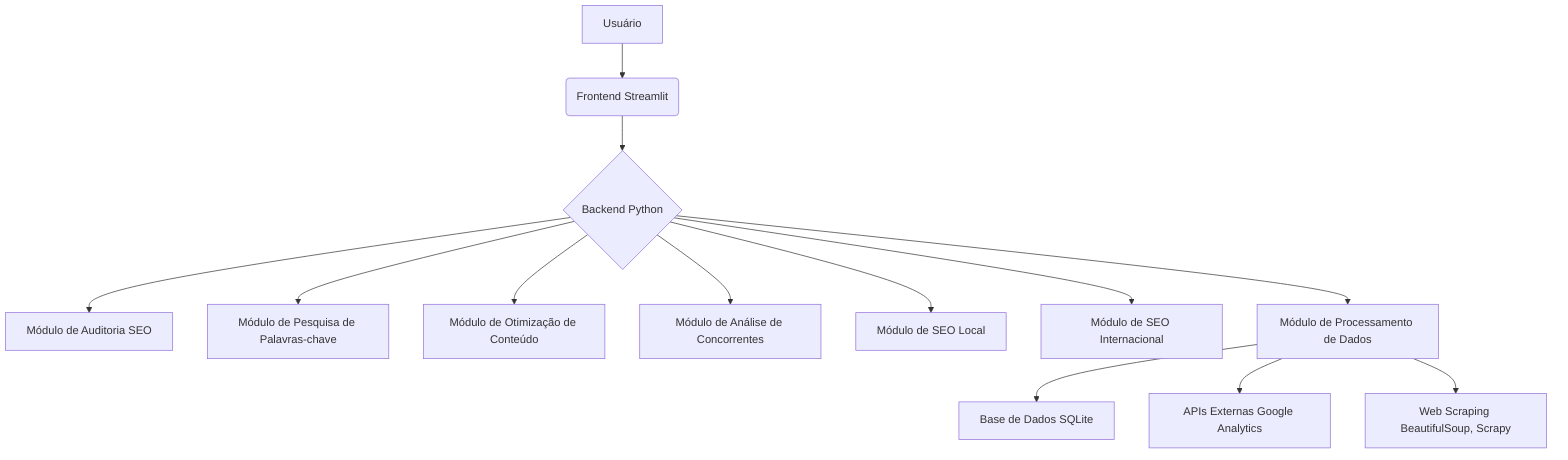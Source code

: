 graph TD
    A[Usuário] --> B(Frontend Streamlit)
    B --> C{Backend Python}
    C --> D[Módulo de Auditoria SEO]
    C --> E[Módulo de Pesquisa de Palavras-chave]
    C --> F[Módulo de Otimização de Conteúdo]
    C --> G[Módulo de Análise de Concorrentes]
    C --> H[Módulo de SEO Local]
    C --> I[Módulo de SEO Internacional]
    C --> J[Módulo de Processamento de Dados]
    J --> K[Base de Dados SQLite]
    J --> L[APIs Externas Google Analytics]
    J --> M[Web Scraping BeautifulSoup, Scrapy]